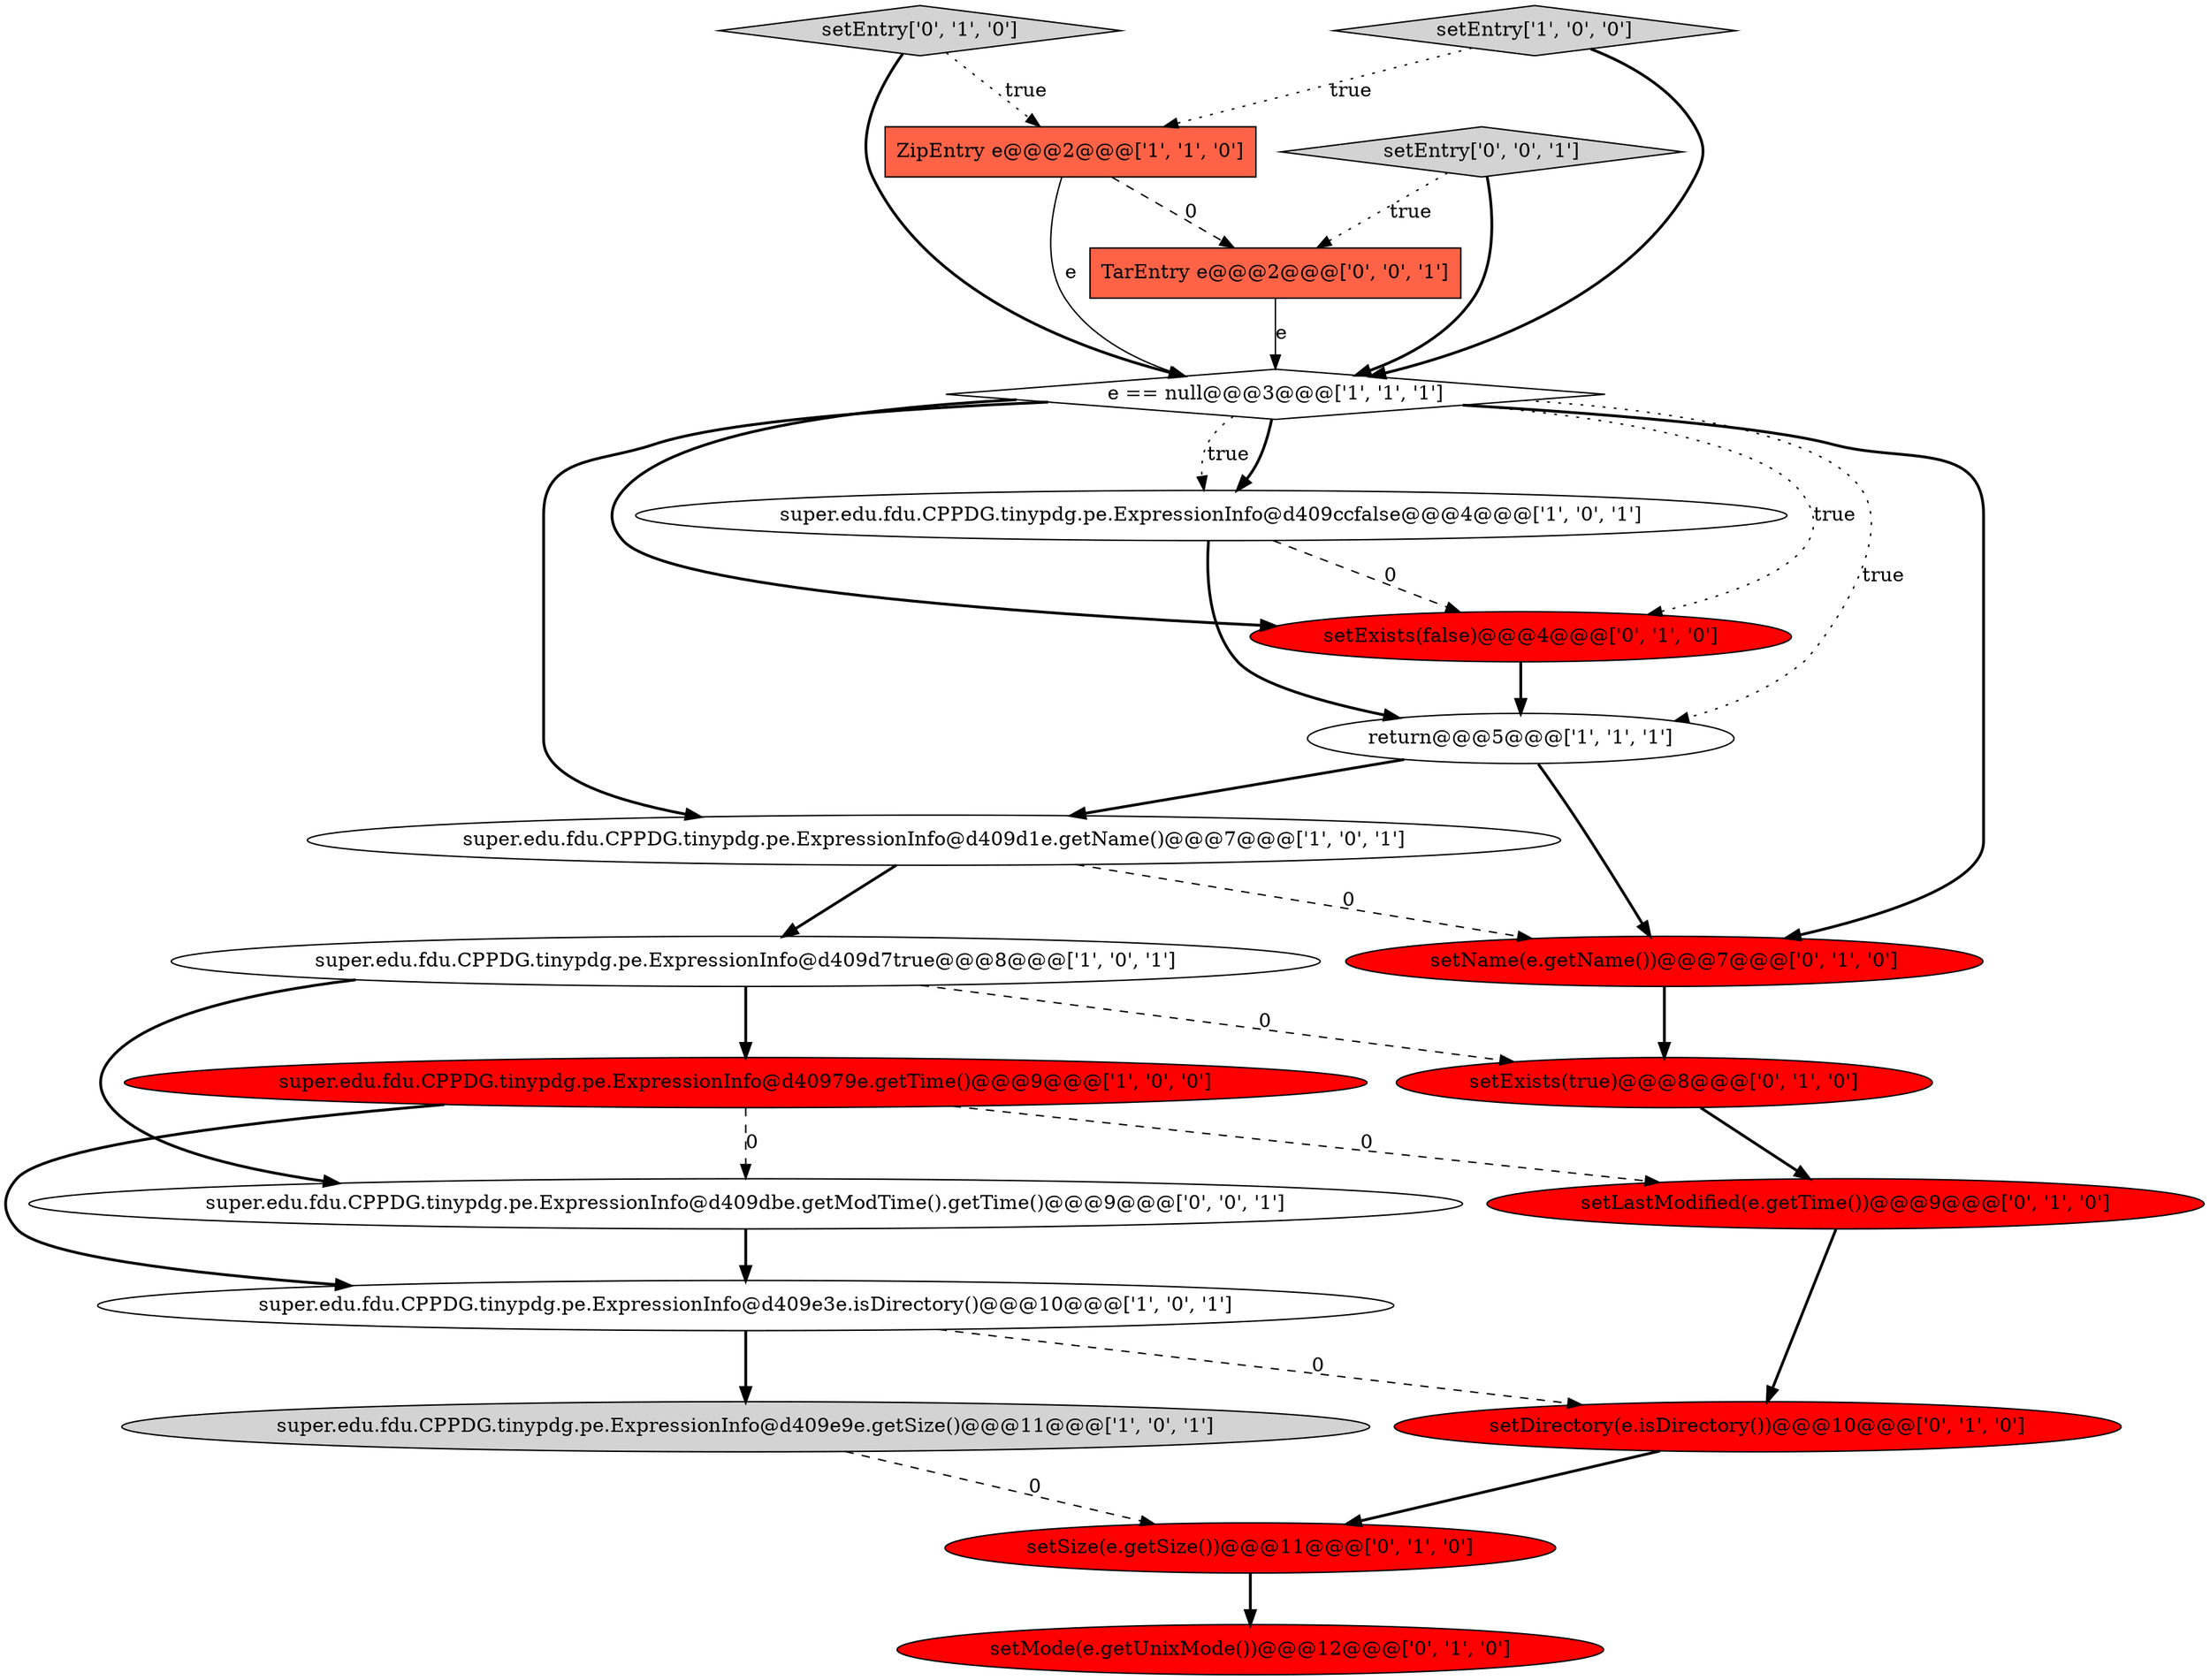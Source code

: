 digraph {
1 [style = filled, label = "ZipEntry e@@@2@@@['1', '1', '0']", fillcolor = tomato, shape = box image = "AAA0AAABBB1BBB"];
3 [style = filled, label = "e == null@@@3@@@['1', '1', '1']", fillcolor = white, shape = diamond image = "AAA0AAABBB1BBB"];
7 [style = filled, label = "super.edu.fdu.CPPDG.tinypdg.pe.ExpressionInfo@d40979e.getTime()@@@9@@@['1', '0', '0']", fillcolor = red, shape = ellipse image = "AAA1AAABBB1BBB"];
19 [style = filled, label = "super.edu.fdu.CPPDG.tinypdg.pe.ExpressionInfo@d409dbe.getModTime().getTime()@@@9@@@['0', '0', '1']", fillcolor = white, shape = ellipse image = "AAA0AAABBB3BBB"];
0 [style = filled, label = "super.edu.fdu.CPPDG.tinypdg.pe.ExpressionInfo@d409e3e.isDirectory()@@@10@@@['1', '0', '1']", fillcolor = white, shape = ellipse image = "AAA0AAABBB1BBB"];
11 [style = filled, label = "setExists(true)@@@8@@@['0', '1', '0']", fillcolor = red, shape = ellipse image = "AAA1AAABBB2BBB"];
16 [style = filled, label = "setExists(false)@@@4@@@['0', '1', '0']", fillcolor = red, shape = ellipse image = "AAA1AAABBB2BBB"];
10 [style = filled, label = "setMode(e.getUnixMode())@@@12@@@['0', '1', '0']", fillcolor = red, shape = ellipse image = "AAA1AAABBB2BBB"];
12 [style = filled, label = "setSize(e.getSize())@@@11@@@['0', '1', '0']", fillcolor = red, shape = ellipse image = "AAA1AAABBB2BBB"];
13 [style = filled, label = "setEntry['0', '1', '0']", fillcolor = lightgray, shape = diamond image = "AAA0AAABBB2BBB"];
20 [style = filled, label = "TarEntry e@@@2@@@['0', '0', '1']", fillcolor = tomato, shape = box image = "AAA0AAABBB3BBB"];
8 [style = filled, label = "setEntry['1', '0', '0']", fillcolor = lightgray, shape = diamond image = "AAA0AAABBB1BBB"];
6 [style = filled, label = "super.edu.fdu.CPPDG.tinypdg.pe.ExpressionInfo@d409d7true@@@8@@@['1', '0', '1']", fillcolor = white, shape = ellipse image = "AAA0AAABBB1BBB"];
4 [style = filled, label = "super.edu.fdu.CPPDG.tinypdg.pe.ExpressionInfo@d409d1e.getName()@@@7@@@['1', '0', '1']", fillcolor = white, shape = ellipse image = "AAA0AAABBB1BBB"];
18 [style = filled, label = "setEntry['0', '0', '1']", fillcolor = lightgray, shape = diamond image = "AAA0AAABBB3BBB"];
9 [style = filled, label = "return@@@5@@@['1', '1', '1']", fillcolor = white, shape = ellipse image = "AAA0AAABBB1BBB"];
2 [style = filled, label = "super.edu.fdu.CPPDG.tinypdg.pe.ExpressionInfo@d409e9e.getSize()@@@11@@@['1', '0', '1']", fillcolor = lightgray, shape = ellipse image = "AAA0AAABBB1BBB"];
15 [style = filled, label = "setDirectory(e.isDirectory())@@@10@@@['0', '1', '0']", fillcolor = red, shape = ellipse image = "AAA1AAABBB2BBB"];
5 [style = filled, label = "super.edu.fdu.CPPDG.tinypdg.pe.ExpressionInfo@d409ccfalse@@@4@@@['1', '0', '1']", fillcolor = white, shape = ellipse image = "AAA0AAABBB1BBB"];
14 [style = filled, label = "setLastModified(e.getTime())@@@9@@@['0', '1', '0']", fillcolor = red, shape = ellipse image = "AAA1AAABBB2BBB"];
17 [style = filled, label = "setName(e.getName())@@@7@@@['0', '1', '0']", fillcolor = red, shape = ellipse image = "AAA1AAABBB2BBB"];
18->3 [style = bold, label=""];
5->9 [style = bold, label=""];
4->17 [style = dashed, label="0"];
11->14 [style = bold, label=""];
4->6 [style = bold, label=""];
7->14 [style = dashed, label="0"];
9->4 [style = bold, label=""];
20->3 [style = solid, label="e"];
0->2 [style = bold, label=""];
8->3 [style = bold, label=""];
6->11 [style = dashed, label="0"];
0->15 [style = dashed, label="0"];
9->17 [style = bold, label=""];
7->0 [style = bold, label=""];
6->19 [style = bold, label=""];
3->9 [style = dotted, label="true"];
18->20 [style = dotted, label="true"];
3->16 [style = bold, label=""];
3->4 [style = bold, label=""];
19->0 [style = bold, label=""];
1->20 [style = dashed, label="0"];
5->16 [style = dashed, label="0"];
8->1 [style = dotted, label="true"];
13->1 [style = dotted, label="true"];
2->12 [style = dashed, label="0"];
1->3 [style = solid, label="e"];
3->5 [style = bold, label=""];
3->5 [style = dotted, label="true"];
12->10 [style = bold, label=""];
13->3 [style = bold, label=""];
7->19 [style = dashed, label="0"];
3->17 [style = bold, label=""];
14->15 [style = bold, label=""];
15->12 [style = bold, label=""];
6->7 [style = bold, label=""];
16->9 [style = bold, label=""];
3->16 [style = dotted, label="true"];
17->11 [style = bold, label=""];
}
